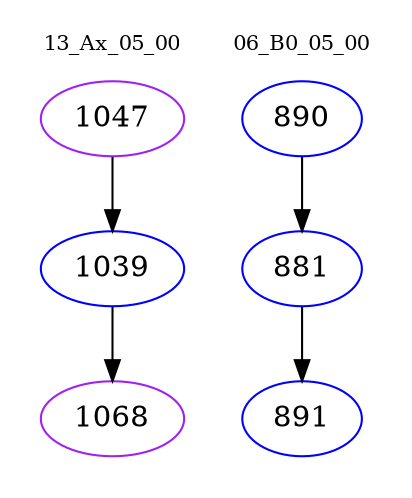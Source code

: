 digraph{
subgraph cluster_0 {
color = white
label = "13_Ax_05_00";
fontsize=10;
T0_1047 [label="1047", color="purple"]
T0_1047 -> T0_1039 [color="black"]
T0_1039 [label="1039", color="blue"]
T0_1039 -> T0_1068 [color="black"]
T0_1068 [label="1068", color="purple"]
}
subgraph cluster_1 {
color = white
label = "06_B0_05_00";
fontsize=10;
T1_890 [label="890", color="blue"]
T1_890 -> T1_881 [color="black"]
T1_881 [label="881", color="blue"]
T1_881 -> T1_891 [color="black"]
T1_891 [label="891", color="blue"]
}
}
